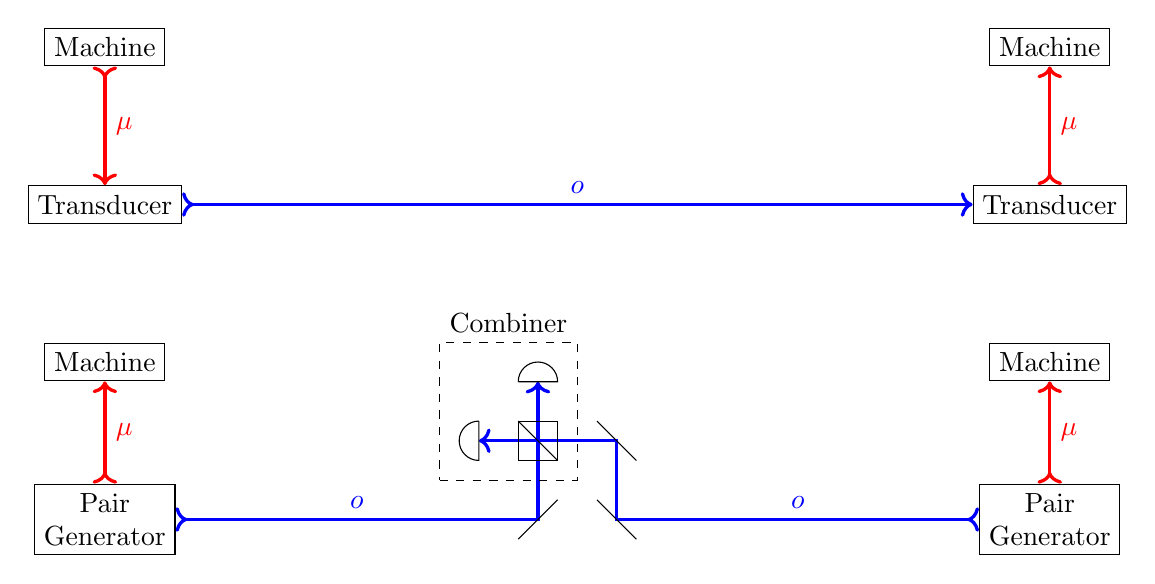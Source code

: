 % transduction
\node[style={rectangle,draw=black}] (A) at (-6, 3) {Machine};
\node[style={rectangle,draw=black}] (B) at (-6, 1) {Transducer};
\node[style={rectangle,draw=black}] (C) at (6, 1) {Transducer};
\node[style={rectangle,draw=black}] (D) at (6, 3) {Machine};
\draw[>->,red,very thick] (A) -- (B) node[midway,anchor=west]{$\mu$};
\draw[>->,blue,very thick] (B) -- (C) node[midway,anchor=south]{$o$};
\draw[>->,red,very thick] (C) -- (D) node[midway,anchor=west]{$\mu$};

% biphoton generation
\node[style={rectangle,draw=black}] (G) at (-6, -1) {Machine};
\node[style={rectangle,draw=black},align=center] (H) at (-6, -3) {Pair\\Generator};
\node[style={rectangle,draw=black}] (I) at (6, -1) {Machine};
\node[style={rectangle,draw=black},align=center] (J) at (6, -3) {Pair\\Generator};
\draw[>->,red,very thick] (H) -- (G) node[midway,anchor=west]{$\mu$};
\draw[>->,red,very thick] (J) -- (I) node[midway,anchor=west]{$\mu$};
\draw[>->,blue,very thick] (H) -- (-0.5, -3) node[midway,anchor=south]{$o$} -- (-0.5, -1.25);
\draw[>->,blue,very thick] (J) -- (0.5, -3) node[midway,anchor=south]{$o$} -- (0.5, -2) -- (-1.25, -2);
\draw (-0.75, -3.25) -- (-0.25, -2.75);
\draw (0.75, -3.25) -- (0.25, -2.75);
\draw (0.75, -2.25) -- (0.25, -1.75);
\draw (-0.25, -1.75) -- (-0.75, -1.75) -- (-0.75, -2.25) -- (-0.25, -2.25) -- cycle;
\draw (-0.75, -1.75) -- (-0.25, -2.25);
\draw (-0.75, -1.25) -- (-0.25, -1.25) arc (0:180:0.25) -- cycle;
\draw (-1.25, -1.75) -- (-1.25, -2.25) arc (270:90:0.25) -- cycle;
\draw[dashed] (-1.75, -2.5) -- (0, -2.5) -- (0, -0.75) -- (-1.75, -0.75) node[midway,anchor=south]{Combiner} -- cycle;
